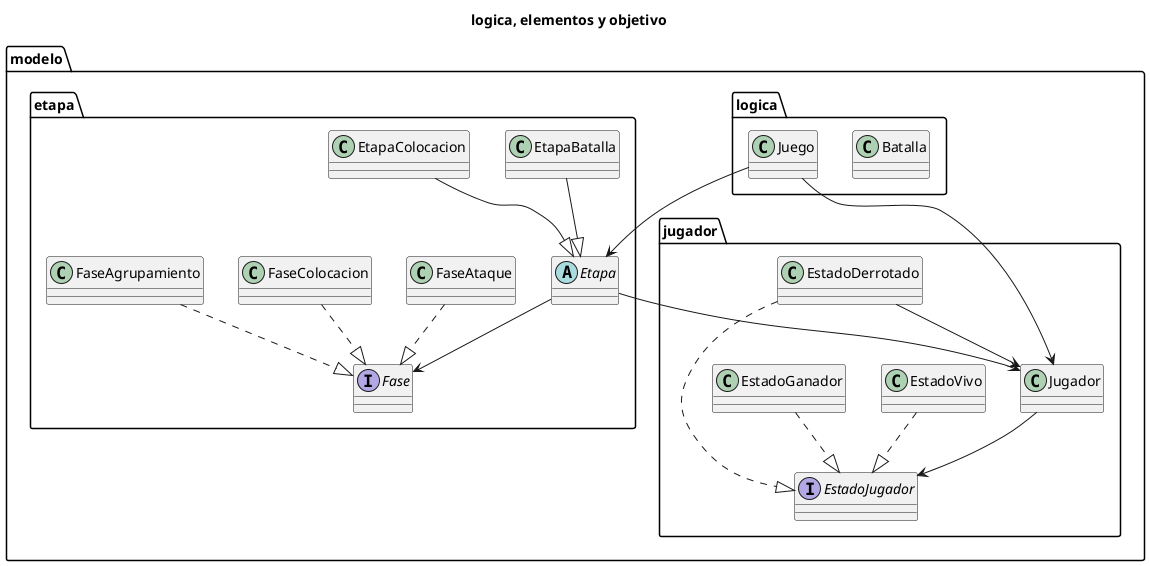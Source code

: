 @startuml
title logica, elementos y objetivo

package modelo {
    package logica {
        class Batalla
        class Juego
    }

    package jugador {
        class Jugador
        interface EstadoJugador
        class EstadoGanador
        class EstadoDerrotado
        class EstadoVivo
    }

    package etapa {
        abstract class Etapa
        class EtapaBatalla
        class EtapaColocacion
        interface Fase
        class FaseAgrupamiento
        class FaseAtaque
        class FaseColocacion
    }

    Jugador --> EstadoJugador
    EstadoDerrotado --> Jugador
    EstadoDerrotado ..|> EstadoJugador
    EstadoGanador ..|> EstadoJugador
    EstadoVivo ..|> EstadoJugador
    Juego --> Jugador
    EtapaBatalla --|> Etapa
    EtapaColocacion --|> Etapa
    FaseAgrupamiento ..|> Fase
    FaseAtaque ..|> Fase
    FaseColocacion ..|> Fase
    Juego --> Etapa
    Etapa --> Fase
    Etapa --> Jugador
}
@enduml